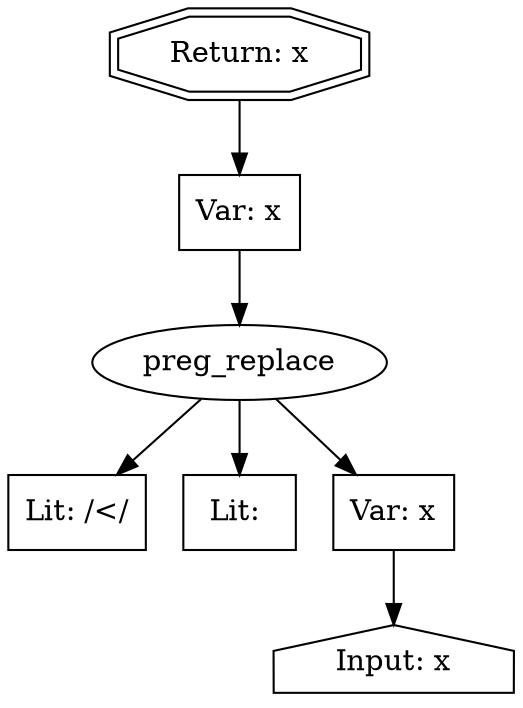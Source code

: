 digraph cfg {
  n1 [shape=doubleoctagon, label="Return: x"];
  n2 [shape=box, label="Var: x"];
  n3 [shape=ellipse, label="preg_replace"];
  n4 [shape=box, label="Lit: /</"];
  n5 [shape=box, label="Lit: "];
  n6 [shape=box, label="Var: x"];
  n7 [shape=house, label="Input: x"];

  n3 -> n4;
  n3 -> n5;
  n3 -> n6;
  n2 -> n3;
  n1 -> n2;
  n6 -> n7;
}
